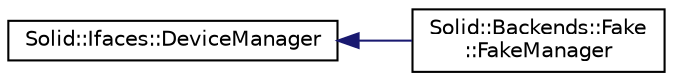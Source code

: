 digraph "Graphical Class Hierarchy"
{
  edge [fontname="Helvetica",fontsize="10",labelfontname="Helvetica",labelfontsize="10"];
  node [fontname="Helvetica",fontsize="10",shape=record];
  rankdir="LR";
  Node0 [label="Solid::Ifaces::DeviceManager",height=0.2,width=0.4,color="black", fillcolor="white", style="filled",URL="$classSolid_1_1Ifaces_1_1DeviceManager.html",tooltip="This class specifies the interface a backend will have to implement in order to be used in the system..."];
  Node0 -> Node1 [dir="back",color="midnightblue",fontsize="10",style="solid",fontname="Helvetica"];
  Node1 [label="Solid::Backends::Fake\l::FakeManager",height=0.2,width=0.4,color="black", fillcolor="white", style="filled",URL="$classSolid_1_1Backends_1_1Fake_1_1FakeManager.html",tooltip="a Fake manager that read a device list from a XML file. "];
}
